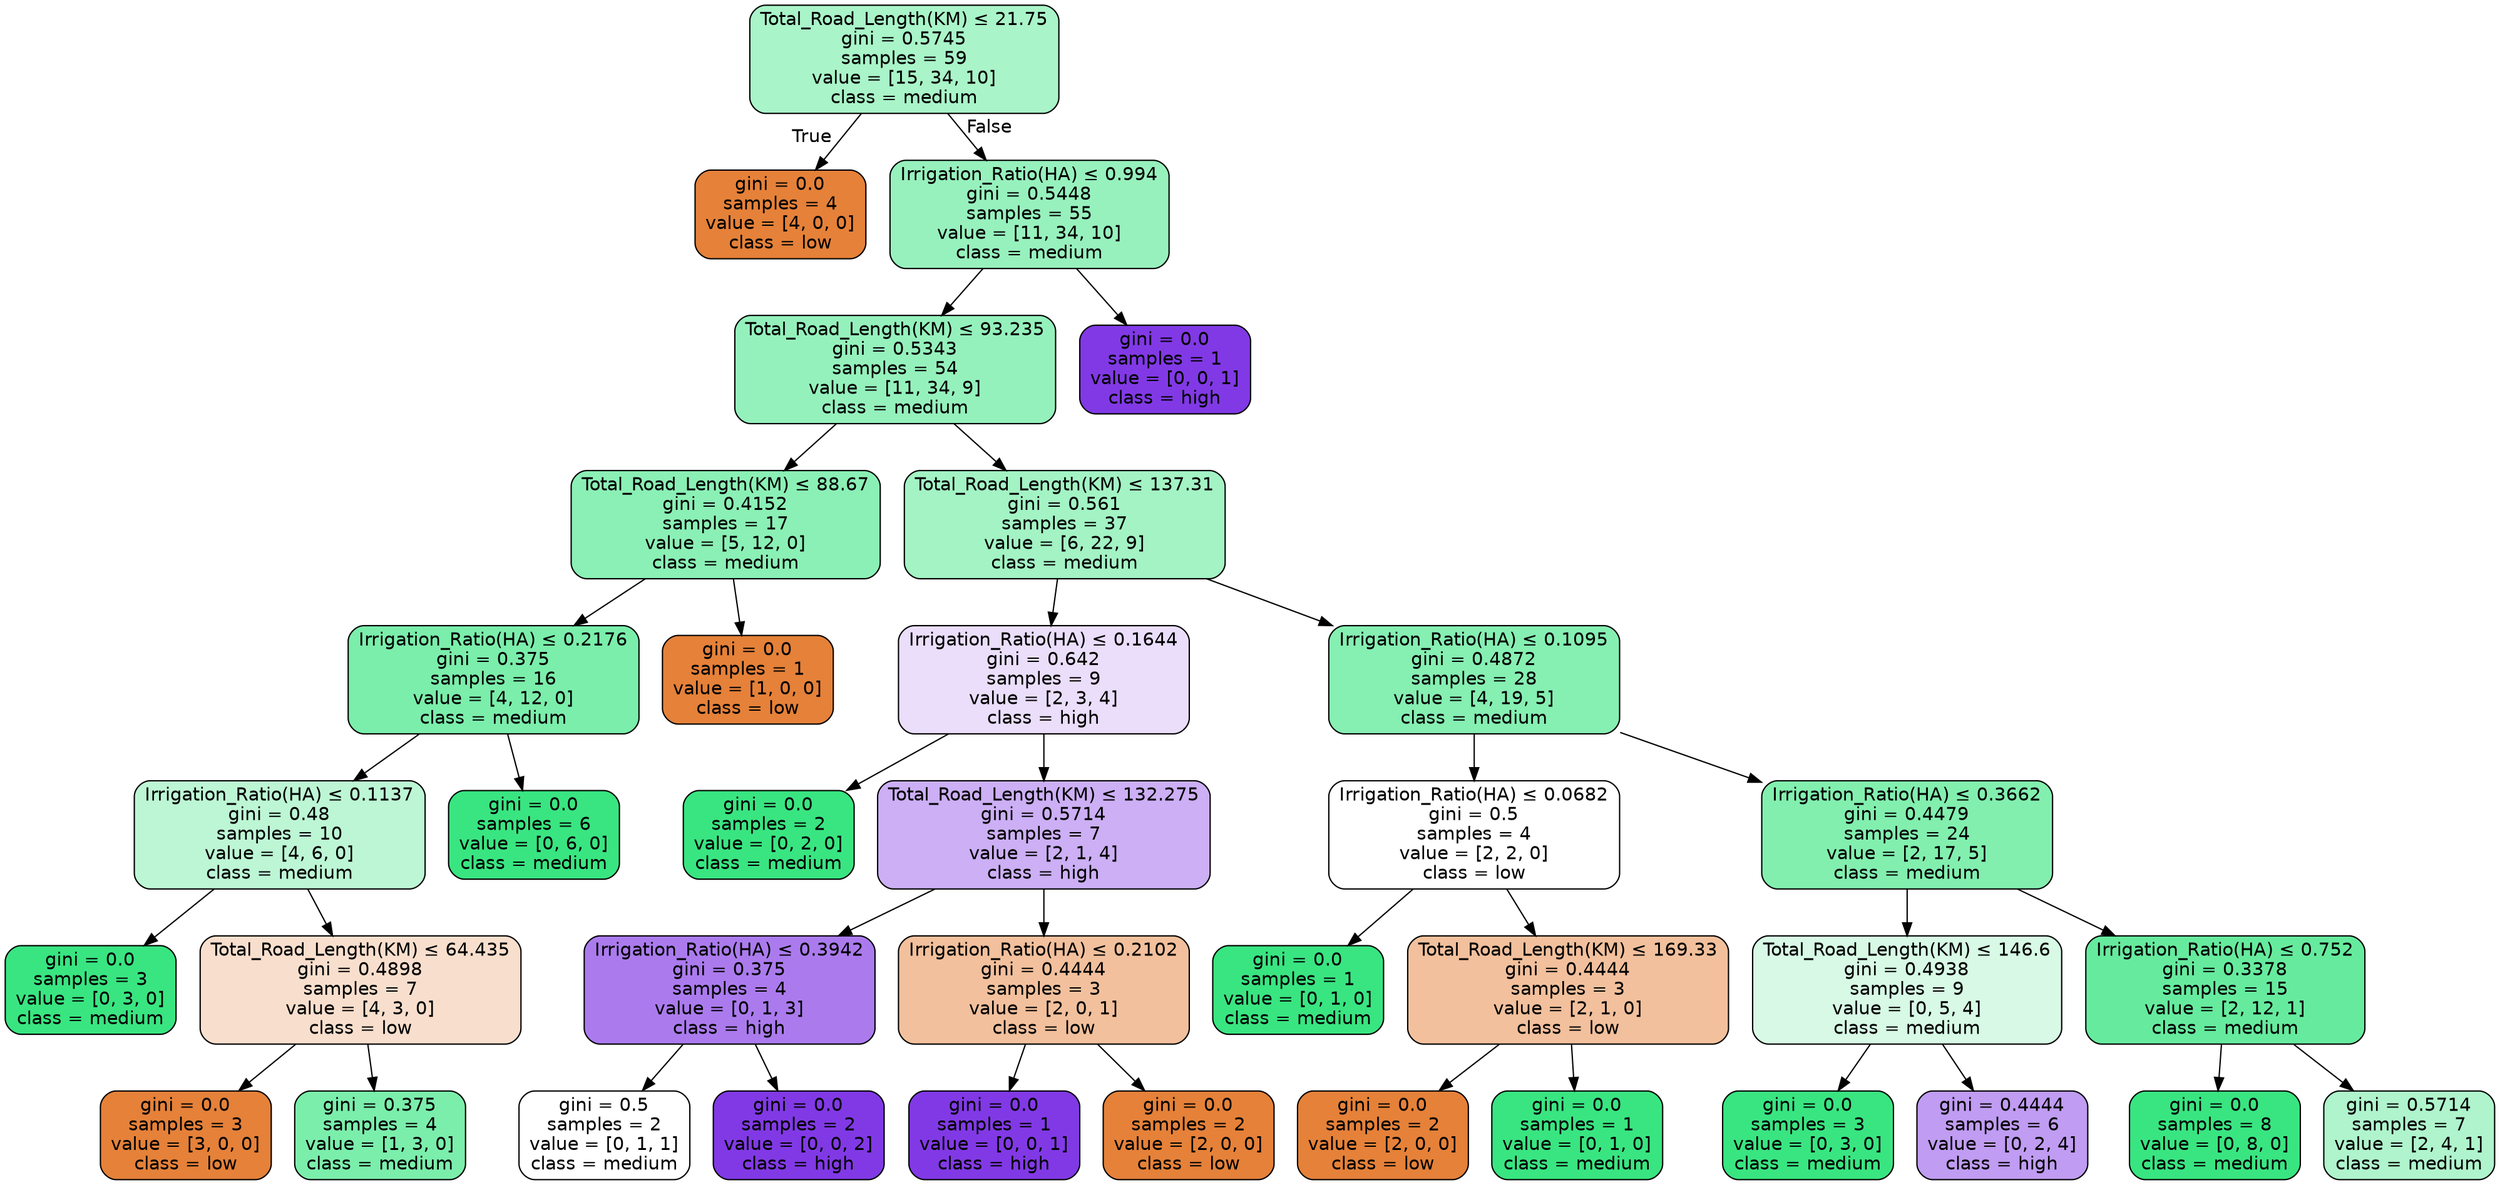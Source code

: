 digraph Tree {
node [shape=box, style="filled, rounded", color="black", fontname=helvetica] ;
edge [fontname=helvetica] ;
0 [label=<Total_Road_Length(KM) &le; 21.75<br/>gini = 0.5745<br/>samples = 59<br/>value = [15, 34, 10]<br/>class = medium>, fillcolor="#39e5816e"] ;
1 [label=<gini = 0.0<br/>samples = 4<br/>value = [4, 0, 0]<br/>class = low>, fillcolor="#e58139ff"] ;
0 -> 1 [labeldistance=2.5, labelangle=45, headlabel="True"] ;
2 [label=<Irrigation_Ratio(HA) &le; 0.994<br/>gini = 0.5448<br/>samples = 55<br/>value = [11, 34, 10]<br/>class = medium>, fillcolor="#39e58185"] ;
0 -> 2 [labeldistance=2.5, labelangle=-45, headlabel="False"] ;
3 [label=<Total_Road_Length(KM) &le; 93.235<br/>gini = 0.5343<br/>samples = 54<br/>value = [11, 34, 9]<br/>class = medium>, fillcolor="#39e58188"] ;
2 -> 3 ;
4 [label=<Total_Road_Length(KM) &le; 88.67<br/>gini = 0.4152<br/>samples = 17<br/>value = [5, 12, 0]<br/>class = medium>, fillcolor="#39e58195"] ;
3 -> 4 ;
5 [label=<Irrigation_Ratio(HA) &le; 0.2176<br/>gini = 0.375<br/>samples = 16<br/>value = [4, 12, 0]<br/>class = medium>, fillcolor="#39e581aa"] ;
4 -> 5 ;
6 [label=<Irrigation_Ratio(HA) &le; 0.1137<br/>gini = 0.48<br/>samples = 10<br/>value = [4, 6, 0]<br/>class = medium>, fillcolor="#39e58155"] ;
5 -> 6 ;
7 [label=<gini = 0.0<br/>samples = 3<br/>value = [0, 3, 0]<br/>class = medium>, fillcolor="#39e581ff"] ;
6 -> 7 ;
8 [label=<Total_Road_Length(KM) &le; 64.435<br/>gini = 0.4898<br/>samples = 7<br/>value = [4, 3, 0]<br/>class = low>, fillcolor="#e5813940"] ;
6 -> 8 ;
9 [label=<gini = 0.0<br/>samples = 3<br/>value = [3, 0, 0]<br/>class = low>, fillcolor="#e58139ff"] ;
8 -> 9 ;
10 [label=<gini = 0.375<br/>samples = 4<br/>value = [1, 3, 0]<br/>class = medium>, fillcolor="#39e581aa"] ;
8 -> 10 ;
11 [label=<gini = 0.0<br/>samples = 6<br/>value = [0, 6, 0]<br/>class = medium>, fillcolor="#39e581ff"] ;
5 -> 11 ;
12 [label=<gini = 0.0<br/>samples = 1<br/>value = [1, 0, 0]<br/>class = low>, fillcolor="#e58139ff"] ;
4 -> 12 ;
13 [label=<Total_Road_Length(KM) &le; 137.31<br/>gini = 0.561<br/>samples = 37<br/>value = [6, 22, 9]<br/>class = medium>, fillcolor="#39e58176"] ;
3 -> 13 ;
14 [label=<Irrigation_Ratio(HA) &le; 0.1644<br/>gini = 0.642<br/>samples = 9<br/>value = [2, 3, 4]<br/>class = high>, fillcolor="#8139e52a"] ;
13 -> 14 ;
15 [label=<gini = 0.0<br/>samples = 2<br/>value = [0, 2, 0]<br/>class = medium>, fillcolor="#39e581ff"] ;
14 -> 15 ;
16 [label=<Total_Road_Length(KM) &le; 132.275<br/>gini = 0.5714<br/>samples = 7<br/>value = [2, 1, 4]<br/>class = high>, fillcolor="#8139e566"] ;
14 -> 16 ;
17 [label=<Irrigation_Ratio(HA) &le; 0.3942<br/>gini = 0.375<br/>samples = 4<br/>value = [0, 1, 3]<br/>class = high>, fillcolor="#8139e5aa"] ;
16 -> 17 ;
18 [label=<gini = 0.5<br/>samples = 2<br/>value = [0, 1, 1]<br/>class = medium>, fillcolor="#39e58100"] ;
17 -> 18 ;
19 [label=<gini = 0.0<br/>samples = 2<br/>value = [0, 0, 2]<br/>class = high>, fillcolor="#8139e5ff"] ;
17 -> 19 ;
20 [label=<Irrigation_Ratio(HA) &le; 0.2102<br/>gini = 0.4444<br/>samples = 3<br/>value = [2, 0, 1]<br/>class = low>, fillcolor="#e581397f"] ;
16 -> 20 ;
21 [label=<gini = 0.0<br/>samples = 1<br/>value = [0, 0, 1]<br/>class = high>, fillcolor="#8139e5ff"] ;
20 -> 21 ;
22 [label=<gini = 0.0<br/>samples = 2<br/>value = [2, 0, 0]<br/>class = low>, fillcolor="#e58139ff"] ;
20 -> 22 ;
23 [label=<Irrigation_Ratio(HA) &le; 0.1095<br/>gini = 0.4872<br/>samples = 28<br/>value = [4, 19, 5]<br/>class = medium>, fillcolor="#39e5819b"] ;
13 -> 23 ;
24 [label=<Irrigation_Ratio(HA) &le; 0.0682<br/>gini = 0.5<br/>samples = 4<br/>value = [2, 2, 0]<br/>class = low>, fillcolor="#e5813900"] ;
23 -> 24 ;
25 [label=<gini = 0.0<br/>samples = 1<br/>value = [0, 1, 0]<br/>class = medium>, fillcolor="#39e581ff"] ;
24 -> 25 ;
26 [label=<Total_Road_Length(KM) &le; 169.33<br/>gini = 0.4444<br/>samples = 3<br/>value = [2, 1, 0]<br/>class = low>, fillcolor="#e581397f"] ;
24 -> 26 ;
27 [label=<gini = 0.0<br/>samples = 2<br/>value = [2, 0, 0]<br/>class = low>, fillcolor="#e58139ff"] ;
26 -> 27 ;
28 [label=<gini = 0.0<br/>samples = 1<br/>value = [0, 1, 0]<br/>class = medium>, fillcolor="#39e581ff"] ;
26 -> 28 ;
29 [label=<Irrigation_Ratio(HA) &le; 0.3662<br/>gini = 0.4479<br/>samples = 24<br/>value = [2, 17, 5]<br/>class = medium>, fillcolor="#39e581a1"] ;
23 -> 29 ;
30 [label=<Total_Road_Length(KM) &le; 146.6<br/>gini = 0.4938<br/>samples = 9<br/>value = [0, 5, 4]<br/>class = medium>, fillcolor="#39e58133"] ;
29 -> 30 ;
31 [label=<gini = 0.0<br/>samples = 3<br/>value = [0, 3, 0]<br/>class = medium>, fillcolor="#39e581ff"] ;
30 -> 31 ;
32 [label=<gini = 0.4444<br/>samples = 6<br/>value = [0, 2, 4]<br/>class = high>, fillcolor="#8139e57f"] ;
30 -> 32 ;
33 [label=<Irrigation_Ratio(HA) &le; 0.752<br/>gini = 0.3378<br/>samples = 15<br/>value = [2, 12, 1]<br/>class = medium>, fillcolor="#39e581c4"] ;
29 -> 33 ;
34 [label=<gini = 0.0<br/>samples = 8<br/>value = [0, 8, 0]<br/>class = medium>, fillcolor="#39e581ff"] ;
33 -> 34 ;
35 [label=<gini = 0.5714<br/>samples = 7<br/>value = [2, 4, 1]<br/>class = medium>, fillcolor="#39e58166"] ;
33 -> 35 ;
36 [label=<gini = 0.0<br/>samples = 1<br/>value = [0, 0, 1]<br/>class = high>, fillcolor="#8139e5ff"] ;
2 -> 36 ;
}